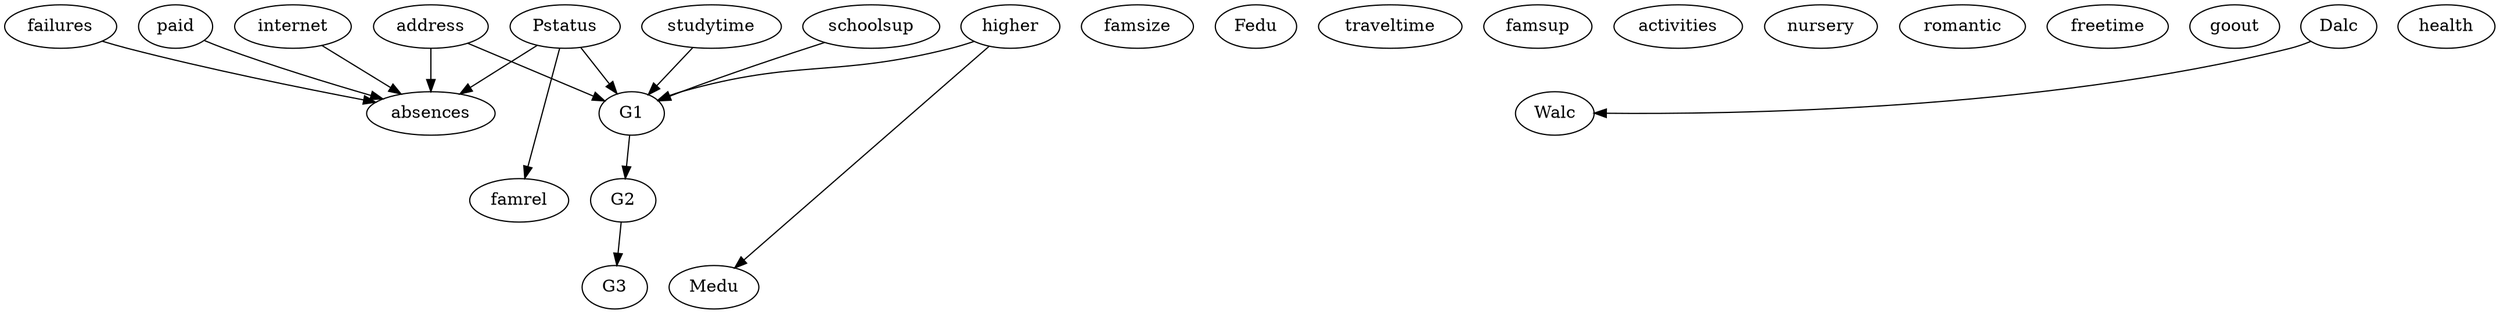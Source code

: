 strict digraph  {
address;
famsize;
Pstatus;
Medu;
Fedu;
traveltime;
studytime;
failures;
schoolsup;
famsup;
paid;
activities;
nursery;
higher;
internet;
romantic;
famrel;
freetime;
goout;
Dalc;
Walc;
health;
absences;
G1;
G2;
G3;
address -> absences  [origin=learned, weight="1.0400673870366761"];
address -> G1  [origin=learned, weight="1.0061746202065138"];
Pstatus -> famrel  [origin=learned, weight="0.8398812644673836"];
Pstatus -> absences  [origin=learned, weight="-1.053896323013295"];
Pstatus -> G1  [origin=learned, weight="1.258847717620239"];
studytime -> G1  [origin=learned, weight="0.8640933083623469"];
failures -> absences  [origin=learned, weight="0.9395521660580763"];
schoolsup -> G1  [origin=learned, weight="-0.8006859117073503"];
paid -> absences  [origin=learned, weight="-1.0534783425143834"];
higher -> Medu  [origin=learned, weight="0.9842979274159612"];
higher -> G1  [origin=learned, weight="2.692863209170704"];
internet -> absences  [origin=learned, weight="0.8369132842547703"];
Dalc -> Walc  [origin=learned, weight="0.8624090324920678"];
G1 -> G2  [origin=learned, weight="0.8894760346841171"];
G2 -> G3  [origin=learned, weight="0.884850757457223"];
}
